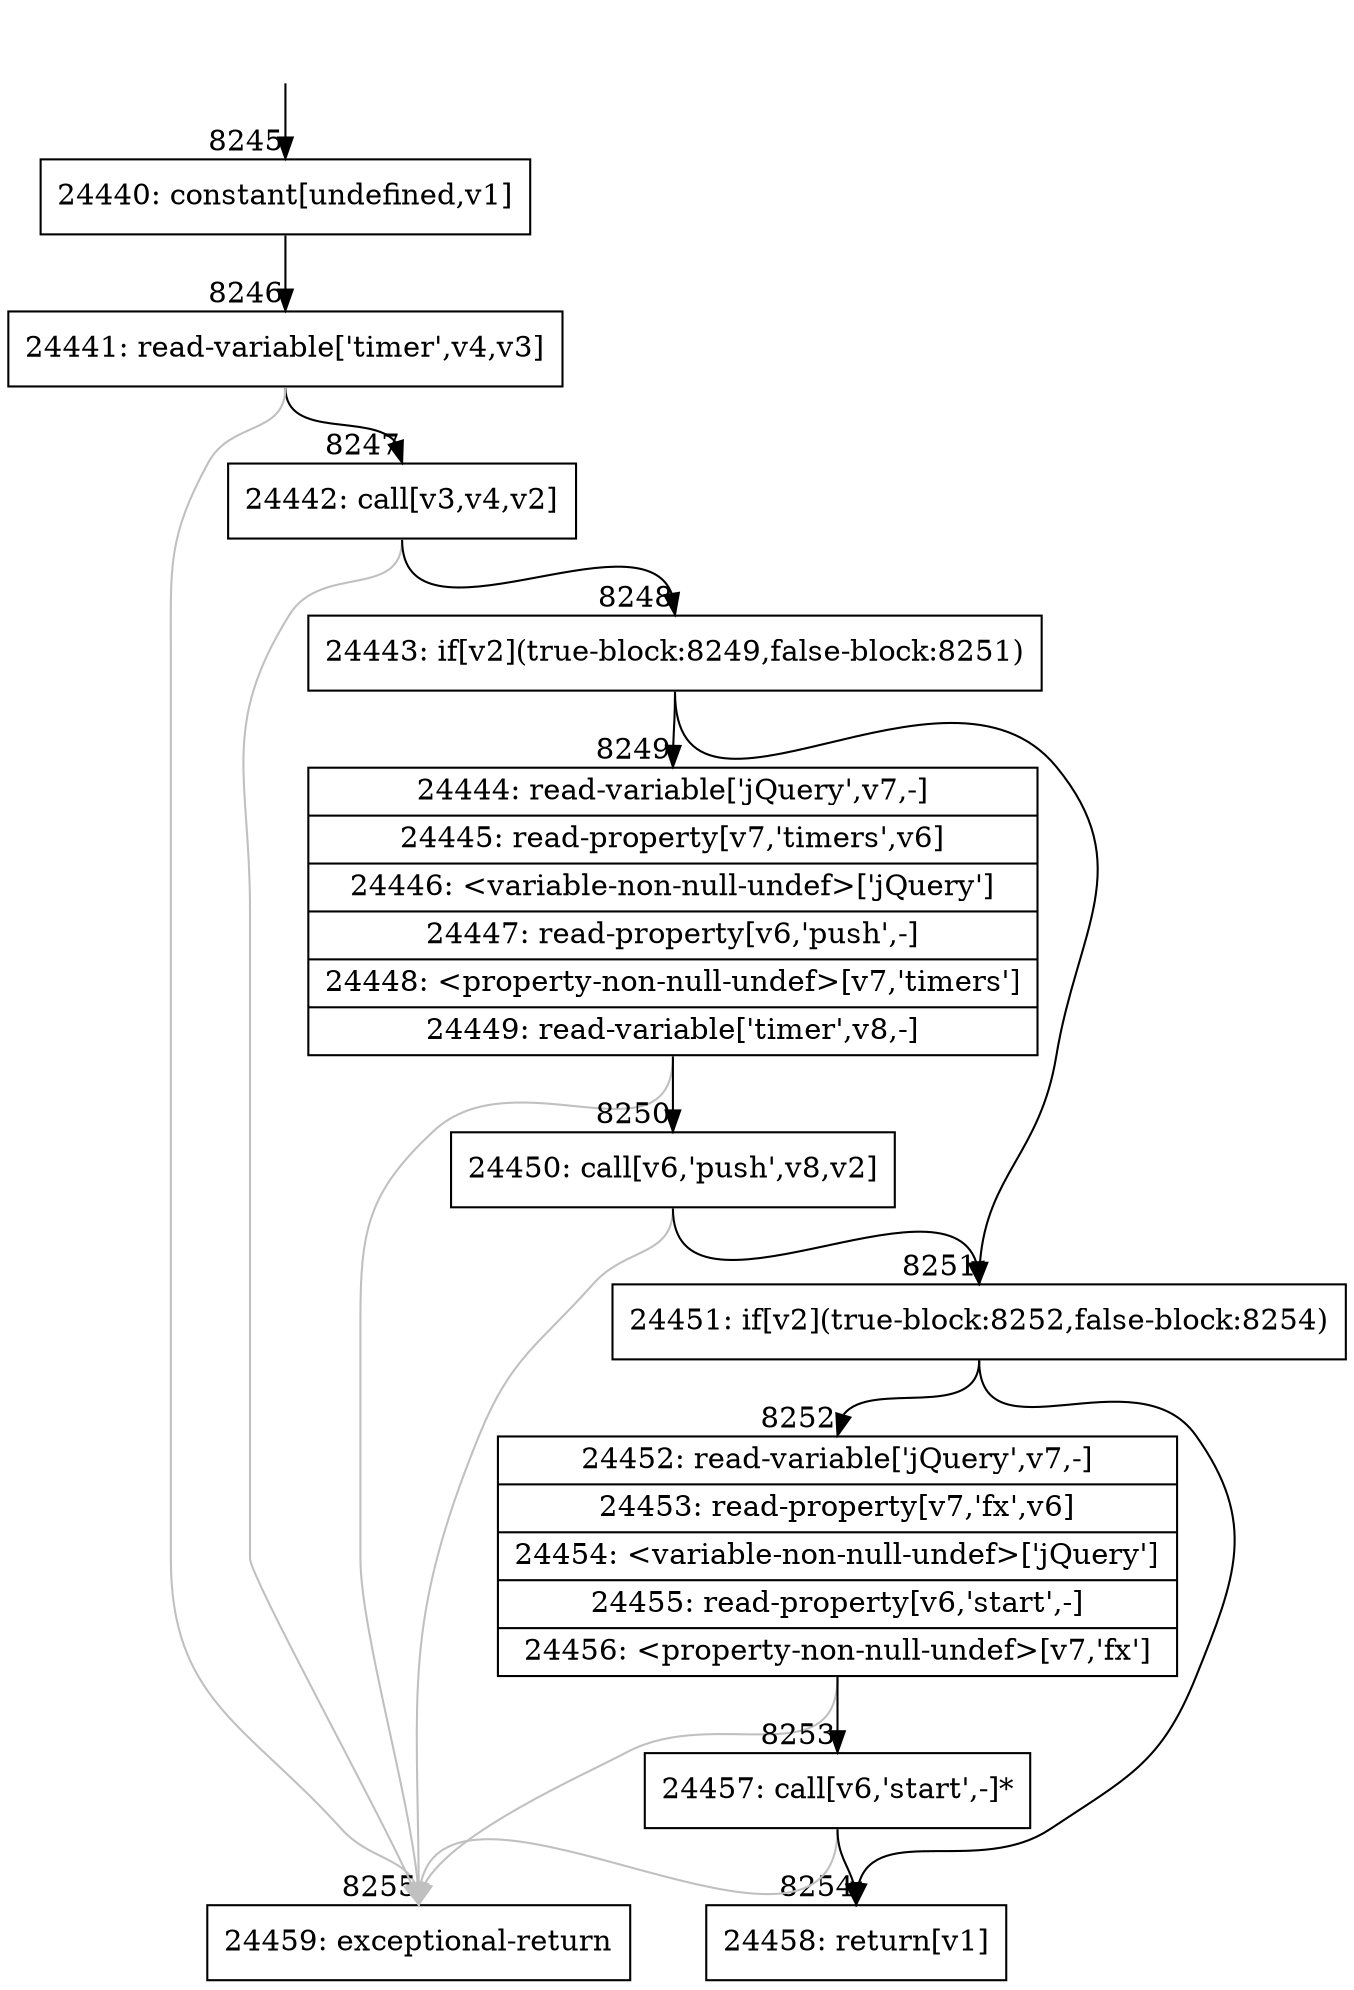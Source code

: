 digraph {
rankdir="TD"
BB_entry530[shape=none,label=""];
BB_entry530 -> BB8245 [tailport=s, headport=n, headlabel="    8245"]
BB8245 [shape=record label="{24440: constant[undefined,v1]}" ] 
BB8245 -> BB8246 [tailport=s, headport=n, headlabel="      8246"]
BB8246 [shape=record label="{24441: read-variable['timer',v4,v3]}" ] 
BB8246 -> BB8247 [tailport=s, headport=n, headlabel="      8247"]
BB8246 -> BB8255 [tailport=s, headport=n, color=gray, headlabel="      8255"]
BB8247 [shape=record label="{24442: call[v3,v4,v2]}" ] 
BB8247 -> BB8248 [tailport=s, headport=n, headlabel="      8248"]
BB8247 -> BB8255 [tailport=s, headport=n, color=gray]
BB8248 [shape=record label="{24443: if[v2](true-block:8249,false-block:8251)}" ] 
BB8248 -> BB8251 [tailport=s, headport=n, headlabel="      8251"]
BB8248 -> BB8249 [tailport=s, headport=n, headlabel="      8249"]
BB8249 [shape=record label="{24444: read-variable['jQuery',v7,-]|24445: read-property[v7,'timers',v6]|24446: \<variable-non-null-undef\>['jQuery']|24447: read-property[v6,'push',-]|24448: \<property-non-null-undef\>[v7,'timers']|24449: read-variable['timer',v8,-]}" ] 
BB8249 -> BB8250 [tailport=s, headport=n, headlabel="      8250"]
BB8249 -> BB8255 [tailport=s, headport=n, color=gray]
BB8250 [shape=record label="{24450: call[v6,'push',v8,v2]}" ] 
BB8250 -> BB8251 [tailport=s, headport=n]
BB8250 -> BB8255 [tailport=s, headport=n, color=gray]
BB8251 [shape=record label="{24451: if[v2](true-block:8252,false-block:8254)}" ] 
BB8251 -> BB8252 [tailport=s, headport=n, headlabel="      8252"]
BB8251 -> BB8254 [tailport=s, headport=n, headlabel="      8254"]
BB8252 [shape=record label="{24452: read-variable['jQuery',v7,-]|24453: read-property[v7,'fx',v6]|24454: \<variable-non-null-undef\>['jQuery']|24455: read-property[v6,'start',-]|24456: \<property-non-null-undef\>[v7,'fx']}" ] 
BB8252 -> BB8253 [tailport=s, headport=n, headlabel="      8253"]
BB8252 -> BB8255 [tailport=s, headport=n, color=gray]
BB8253 [shape=record label="{24457: call[v6,'start',-]*}" ] 
BB8253 -> BB8254 [tailport=s, headport=n]
BB8253 -> BB8255 [tailport=s, headport=n, color=gray]
BB8254 [shape=record label="{24458: return[v1]}" ] 
BB8255 [shape=record label="{24459: exceptional-return}" ] 
}
